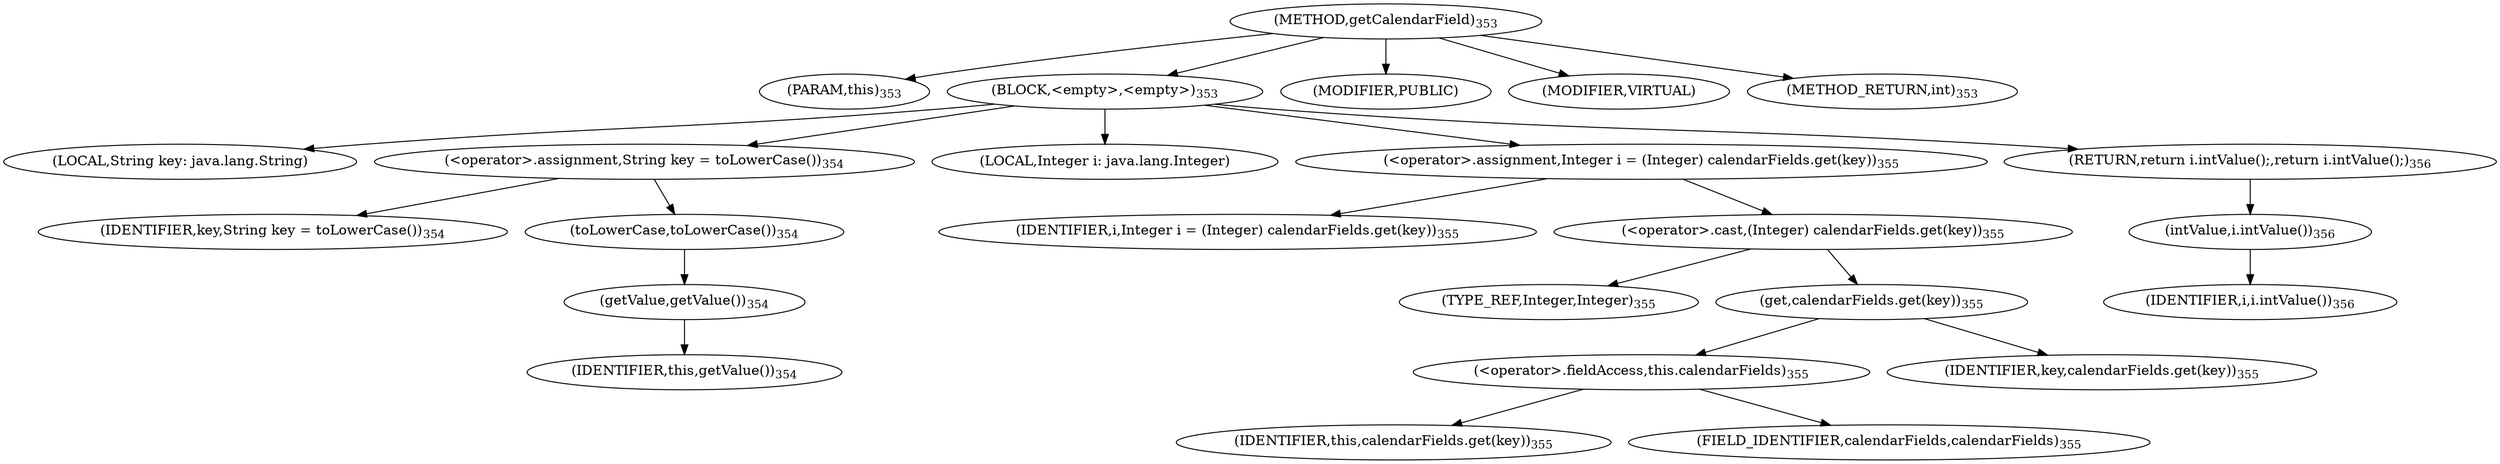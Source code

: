 digraph "getCalendarField" {  
"749" [label = <(METHOD,getCalendarField)<SUB>353</SUB>> ]
"59" [label = <(PARAM,this)<SUB>353</SUB>> ]
"750" [label = <(BLOCK,&lt;empty&gt;,&lt;empty&gt;)<SUB>353</SUB>> ]
"751" [label = <(LOCAL,String key: java.lang.String)> ]
"752" [label = <(&lt;operator&gt;.assignment,String key = toLowerCase())<SUB>354</SUB>> ]
"753" [label = <(IDENTIFIER,key,String key = toLowerCase())<SUB>354</SUB>> ]
"754" [label = <(toLowerCase,toLowerCase())<SUB>354</SUB>> ]
"755" [label = <(getValue,getValue())<SUB>354</SUB>> ]
"58" [label = <(IDENTIFIER,this,getValue())<SUB>354</SUB>> ]
"756" [label = <(LOCAL,Integer i: java.lang.Integer)> ]
"757" [label = <(&lt;operator&gt;.assignment,Integer i = (Integer) calendarFields.get(key))<SUB>355</SUB>> ]
"758" [label = <(IDENTIFIER,i,Integer i = (Integer) calendarFields.get(key))<SUB>355</SUB>> ]
"759" [label = <(&lt;operator&gt;.cast,(Integer) calendarFields.get(key))<SUB>355</SUB>> ]
"760" [label = <(TYPE_REF,Integer,Integer)<SUB>355</SUB>> ]
"761" [label = <(get,calendarFields.get(key))<SUB>355</SUB>> ]
"762" [label = <(&lt;operator&gt;.fieldAccess,this.calendarFields)<SUB>355</SUB>> ]
"763" [label = <(IDENTIFIER,this,calendarFields.get(key))<SUB>355</SUB>> ]
"764" [label = <(FIELD_IDENTIFIER,calendarFields,calendarFields)<SUB>355</SUB>> ]
"765" [label = <(IDENTIFIER,key,calendarFields.get(key))<SUB>355</SUB>> ]
"766" [label = <(RETURN,return i.intValue();,return i.intValue();)<SUB>356</SUB>> ]
"767" [label = <(intValue,i.intValue())<SUB>356</SUB>> ]
"768" [label = <(IDENTIFIER,i,i.intValue())<SUB>356</SUB>> ]
"769" [label = <(MODIFIER,PUBLIC)> ]
"770" [label = <(MODIFIER,VIRTUAL)> ]
"771" [label = <(METHOD_RETURN,int)<SUB>353</SUB>> ]
  "749" -> "59" 
  "749" -> "750" 
  "749" -> "769" 
  "749" -> "770" 
  "749" -> "771" 
  "750" -> "751" 
  "750" -> "752" 
  "750" -> "756" 
  "750" -> "757" 
  "750" -> "766" 
  "752" -> "753" 
  "752" -> "754" 
  "754" -> "755" 
  "755" -> "58" 
  "757" -> "758" 
  "757" -> "759" 
  "759" -> "760" 
  "759" -> "761" 
  "761" -> "762" 
  "761" -> "765" 
  "762" -> "763" 
  "762" -> "764" 
  "766" -> "767" 
  "767" -> "768" 
}
